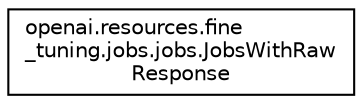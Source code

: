 digraph "Graphical Class Hierarchy"
{
 // LATEX_PDF_SIZE
  edge [fontname="Helvetica",fontsize="10",labelfontname="Helvetica",labelfontsize="10"];
  node [fontname="Helvetica",fontsize="10",shape=record];
  rankdir="LR";
  Node0 [label="openai.resources.fine\l_tuning.jobs.jobs.JobsWithRaw\lResponse",height=0.2,width=0.4,color="black", fillcolor="white", style="filled",URL="$classopenai_1_1resources_1_1fine__tuning_1_1jobs_1_1jobs_1_1JobsWithRawResponse.html",tooltip=" "];
}
